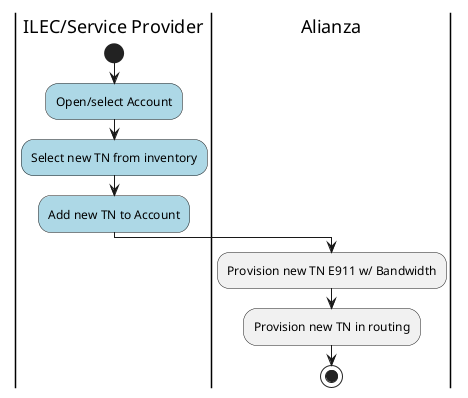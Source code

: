 @startuml
'https://plantuml.com/activity-diagram-beta

|ILEC/Service Provider|

start
#lightblue:Open/select Account;
#lightblue:Select new TN from inventory;
#lightblue:Add new TN to Account;
|Alianza|
:Provision new TN E911 w/ Bandwidth;
:Provision new TN in routing;
stop

@enduml
